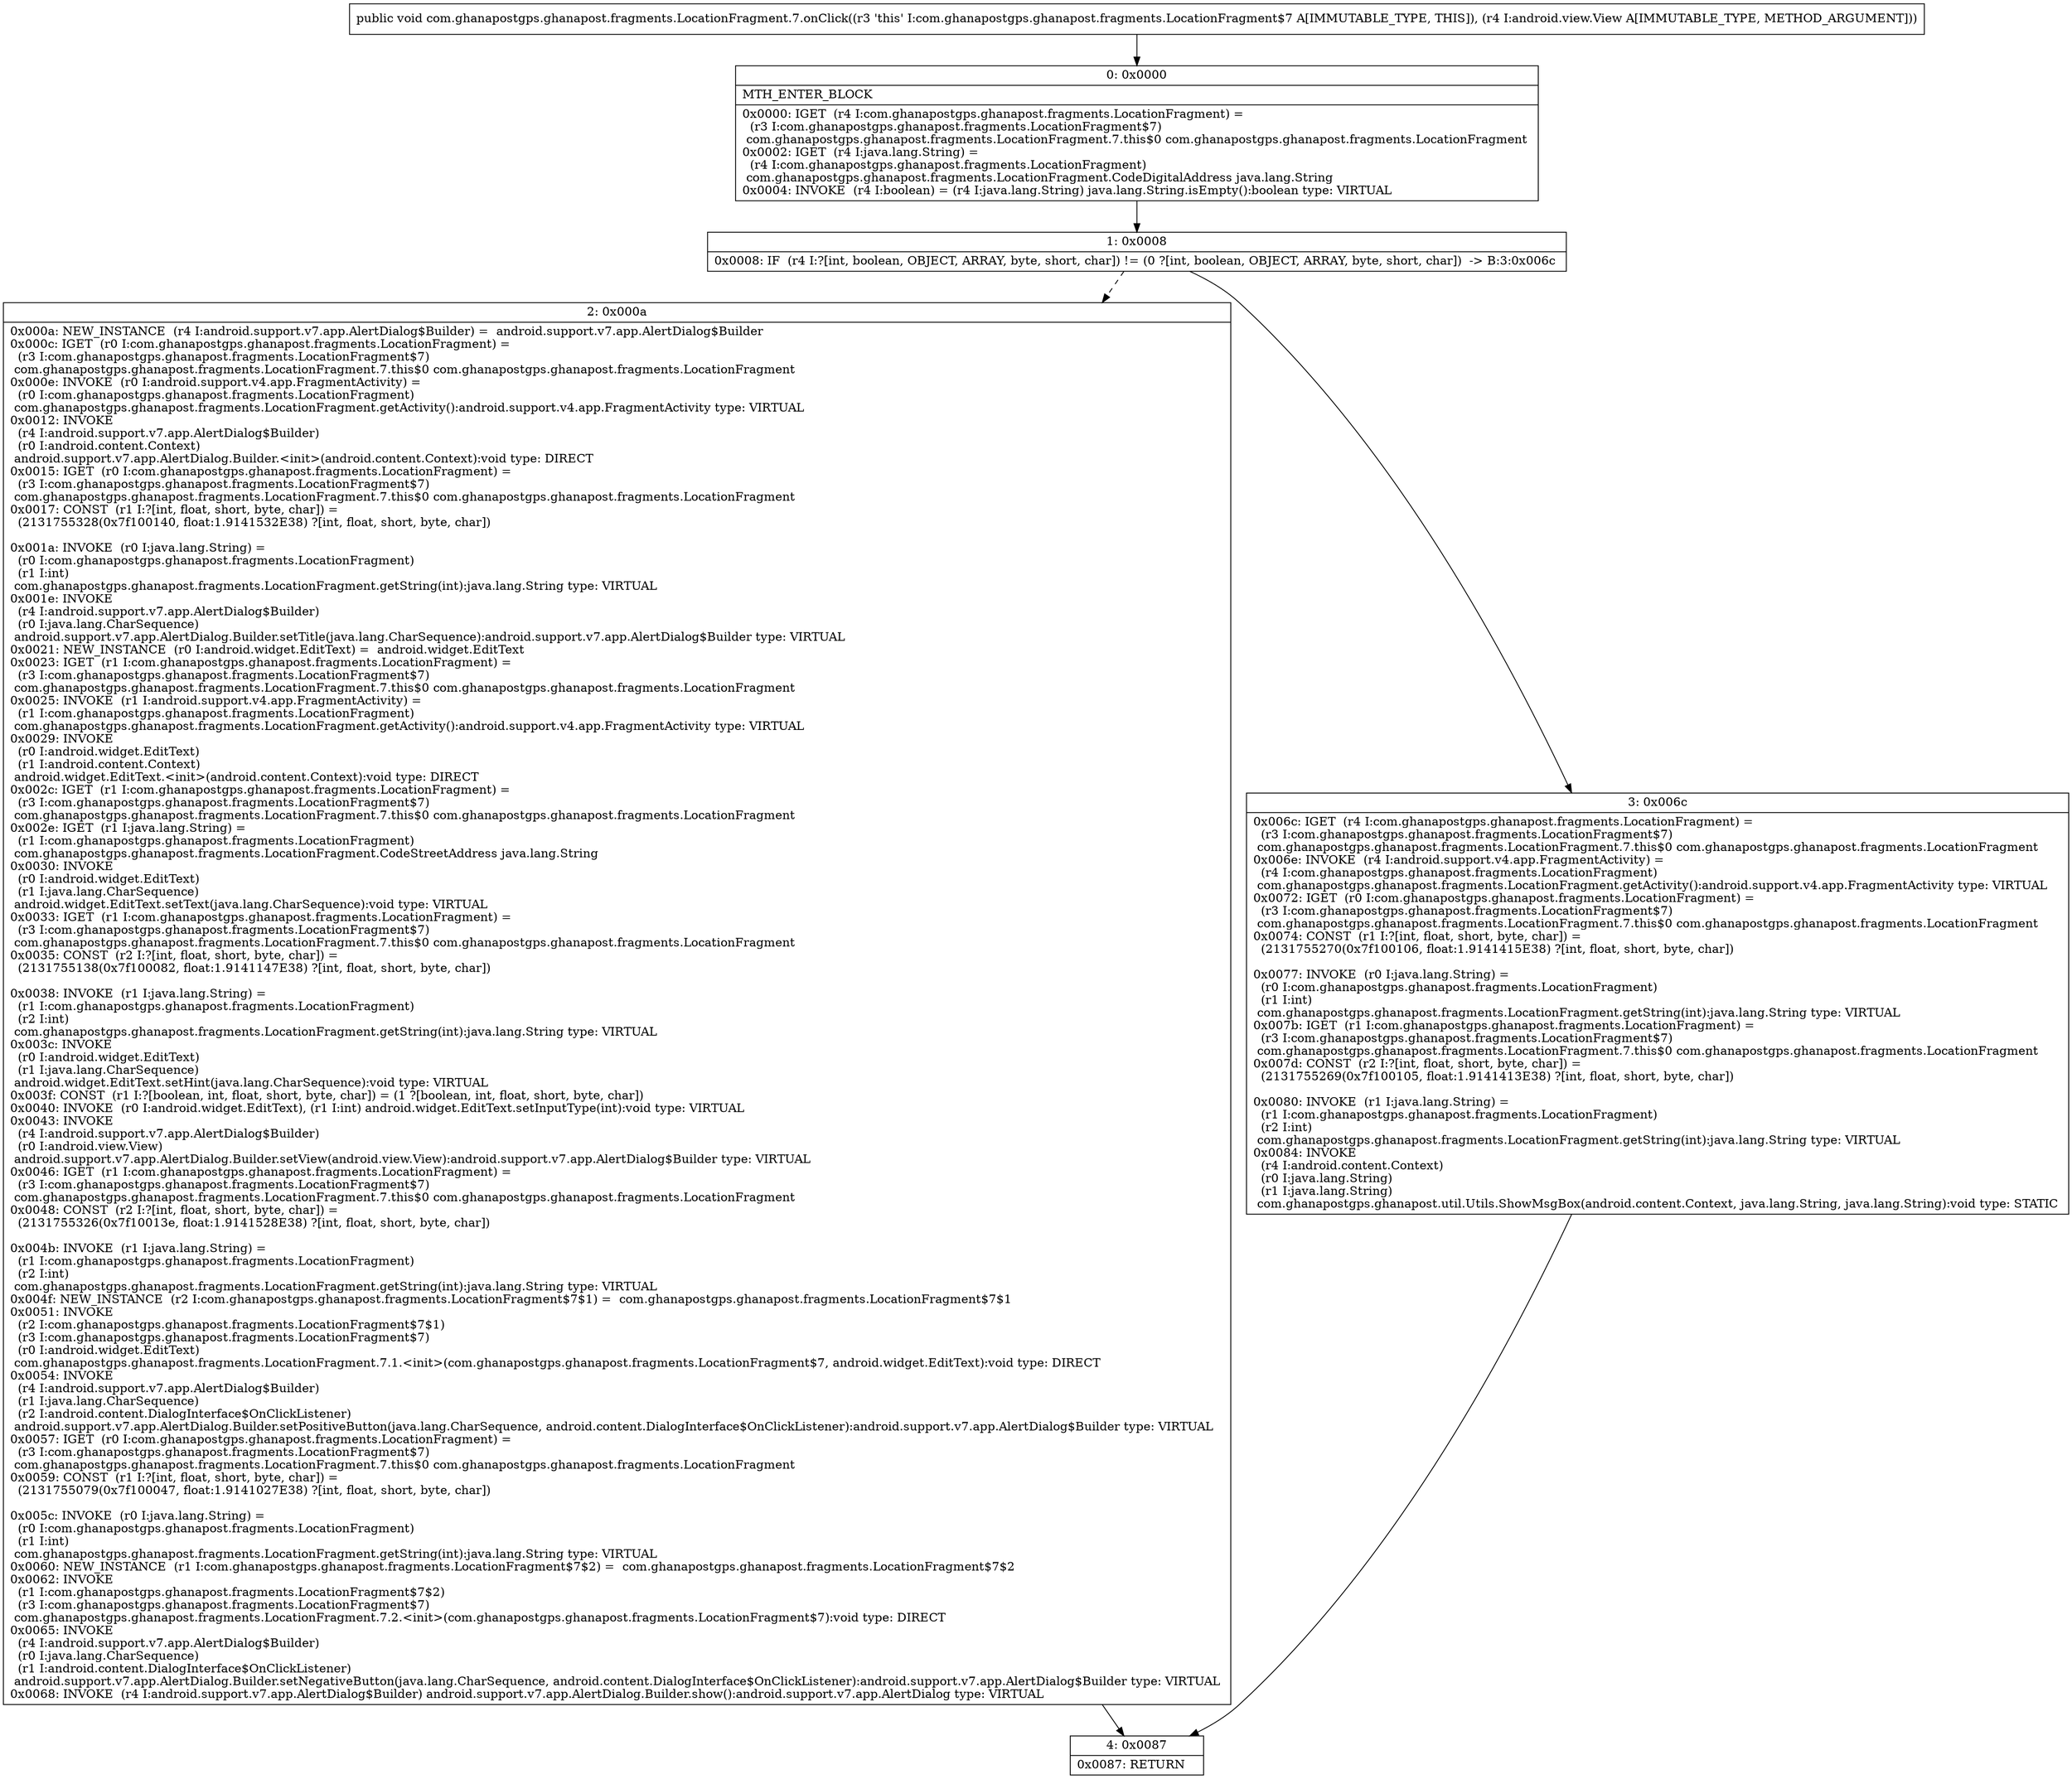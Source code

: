 digraph "CFG forcom.ghanapostgps.ghanapost.fragments.LocationFragment.7.onClick(Landroid\/view\/View;)V" {
Node_0 [shape=record,label="{0\:\ 0x0000|MTH_ENTER_BLOCK\l|0x0000: IGET  (r4 I:com.ghanapostgps.ghanapost.fragments.LocationFragment) = \l  (r3 I:com.ghanapostgps.ghanapost.fragments.LocationFragment$7)\l com.ghanapostgps.ghanapost.fragments.LocationFragment.7.this$0 com.ghanapostgps.ghanapost.fragments.LocationFragment \l0x0002: IGET  (r4 I:java.lang.String) = \l  (r4 I:com.ghanapostgps.ghanapost.fragments.LocationFragment)\l com.ghanapostgps.ghanapost.fragments.LocationFragment.CodeDigitalAddress java.lang.String \l0x0004: INVOKE  (r4 I:boolean) = (r4 I:java.lang.String) java.lang.String.isEmpty():boolean type: VIRTUAL \l}"];
Node_1 [shape=record,label="{1\:\ 0x0008|0x0008: IF  (r4 I:?[int, boolean, OBJECT, ARRAY, byte, short, char]) != (0 ?[int, boolean, OBJECT, ARRAY, byte, short, char])  \-\> B:3:0x006c \l}"];
Node_2 [shape=record,label="{2\:\ 0x000a|0x000a: NEW_INSTANCE  (r4 I:android.support.v7.app.AlertDialog$Builder) =  android.support.v7.app.AlertDialog$Builder \l0x000c: IGET  (r0 I:com.ghanapostgps.ghanapost.fragments.LocationFragment) = \l  (r3 I:com.ghanapostgps.ghanapost.fragments.LocationFragment$7)\l com.ghanapostgps.ghanapost.fragments.LocationFragment.7.this$0 com.ghanapostgps.ghanapost.fragments.LocationFragment \l0x000e: INVOKE  (r0 I:android.support.v4.app.FragmentActivity) = \l  (r0 I:com.ghanapostgps.ghanapost.fragments.LocationFragment)\l com.ghanapostgps.ghanapost.fragments.LocationFragment.getActivity():android.support.v4.app.FragmentActivity type: VIRTUAL \l0x0012: INVOKE  \l  (r4 I:android.support.v7.app.AlertDialog$Builder)\l  (r0 I:android.content.Context)\l android.support.v7.app.AlertDialog.Builder.\<init\>(android.content.Context):void type: DIRECT \l0x0015: IGET  (r0 I:com.ghanapostgps.ghanapost.fragments.LocationFragment) = \l  (r3 I:com.ghanapostgps.ghanapost.fragments.LocationFragment$7)\l com.ghanapostgps.ghanapost.fragments.LocationFragment.7.this$0 com.ghanapostgps.ghanapost.fragments.LocationFragment \l0x0017: CONST  (r1 I:?[int, float, short, byte, char]) = \l  (2131755328(0x7f100140, float:1.9141532E38) ?[int, float, short, byte, char])\l \l0x001a: INVOKE  (r0 I:java.lang.String) = \l  (r0 I:com.ghanapostgps.ghanapost.fragments.LocationFragment)\l  (r1 I:int)\l com.ghanapostgps.ghanapost.fragments.LocationFragment.getString(int):java.lang.String type: VIRTUAL \l0x001e: INVOKE  \l  (r4 I:android.support.v7.app.AlertDialog$Builder)\l  (r0 I:java.lang.CharSequence)\l android.support.v7.app.AlertDialog.Builder.setTitle(java.lang.CharSequence):android.support.v7.app.AlertDialog$Builder type: VIRTUAL \l0x0021: NEW_INSTANCE  (r0 I:android.widget.EditText) =  android.widget.EditText \l0x0023: IGET  (r1 I:com.ghanapostgps.ghanapost.fragments.LocationFragment) = \l  (r3 I:com.ghanapostgps.ghanapost.fragments.LocationFragment$7)\l com.ghanapostgps.ghanapost.fragments.LocationFragment.7.this$0 com.ghanapostgps.ghanapost.fragments.LocationFragment \l0x0025: INVOKE  (r1 I:android.support.v4.app.FragmentActivity) = \l  (r1 I:com.ghanapostgps.ghanapost.fragments.LocationFragment)\l com.ghanapostgps.ghanapost.fragments.LocationFragment.getActivity():android.support.v4.app.FragmentActivity type: VIRTUAL \l0x0029: INVOKE  \l  (r0 I:android.widget.EditText)\l  (r1 I:android.content.Context)\l android.widget.EditText.\<init\>(android.content.Context):void type: DIRECT \l0x002c: IGET  (r1 I:com.ghanapostgps.ghanapost.fragments.LocationFragment) = \l  (r3 I:com.ghanapostgps.ghanapost.fragments.LocationFragment$7)\l com.ghanapostgps.ghanapost.fragments.LocationFragment.7.this$0 com.ghanapostgps.ghanapost.fragments.LocationFragment \l0x002e: IGET  (r1 I:java.lang.String) = \l  (r1 I:com.ghanapostgps.ghanapost.fragments.LocationFragment)\l com.ghanapostgps.ghanapost.fragments.LocationFragment.CodeStreetAddress java.lang.String \l0x0030: INVOKE  \l  (r0 I:android.widget.EditText)\l  (r1 I:java.lang.CharSequence)\l android.widget.EditText.setText(java.lang.CharSequence):void type: VIRTUAL \l0x0033: IGET  (r1 I:com.ghanapostgps.ghanapost.fragments.LocationFragment) = \l  (r3 I:com.ghanapostgps.ghanapost.fragments.LocationFragment$7)\l com.ghanapostgps.ghanapost.fragments.LocationFragment.7.this$0 com.ghanapostgps.ghanapost.fragments.LocationFragment \l0x0035: CONST  (r2 I:?[int, float, short, byte, char]) = \l  (2131755138(0x7f100082, float:1.9141147E38) ?[int, float, short, byte, char])\l \l0x0038: INVOKE  (r1 I:java.lang.String) = \l  (r1 I:com.ghanapostgps.ghanapost.fragments.LocationFragment)\l  (r2 I:int)\l com.ghanapostgps.ghanapost.fragments.LocationFragment.getString(int):java.lang.String type: VIRTUAL \l0x003c: INVOKE  \l  (r0 I:android.widget.EditText)\l  (r1 I:java.lang.CharSequence)\l android.widget.EditText.setHint(java.lang.CharSequence):void type: VIRTUAL \l0x003f: CONST  (r1 I:?[boolean, int, float, short, byte, char]) = (1 ?[boolean, int, float, short, byte, char]) \l0x0040: INVOKE  (r0 I:android.widget.EditText), (r1 I:int) android.widget.EditText.setInputType(int):void type: VIRTUAL \l0x0043: INVOKE  \l  (r4 I:android.support.v7.app.AlertDialog$Builder)\l  (r0 I:android.view.View)\l android.support.v7.app.AlertDialog.Builder.setView(android.view.View):android.support.v7.app.AlertDialog$Builder type: VIRTUAL \l0x0046: IGET  (r1 I:com.ghanapostgps.ghanapost.fragments.LocationFragment) = \l  (r3 I:com.ghanapostgps.ghanapost.fragments.LocationFragment$7)\l com.ghanapostgps.ghanapost.fragments.LocationFragment.7.this$0 com.ghanapostgps.ghanapost.fragments.LocationFragment \l0x0048: CONST  (r2 I:?[int, float, short, byte, char]) = \l  (2131755326(0x7f10013e, float:1.9141528E38) ?[int, float, short, byte, char])\l \l0x004b: INVOKE  (r1 I:java.lang.String) = \l  (r1 I:com.ghanapostgps.ghanapost.fragments.LocationFragment)\l  (r2 I:int)\l com.ghanapostgps.ghanapost.fragments.LocationFragment.getString(int):java.lang.String type: VIRTUAL \l0x004f: NEW_INSTANCE  (r2 I:com.ghanapostgps.ghanapost.fragments.LocationFragment$7$1) =  com.ghanapostgps.ghanapost.fragments.LocationFragment$7$1 \l0x0051: INVOKE  \l  (r2 I:com.ghanapostgps.ghanapost.fragments.LocationFragment$7$1)\l  (r3 I:com.ghanapostgps.ghanapost.fragments.LocationFragment$7)\l  (r0 I:android.widget.EditText)\l com.ghanapostgps.ghanapost.fragments.LocationFragment.7.1.\<init\>(com.ghanapostgps.ghanapost.fragments.LocationFragment$7, android.widget.EditText):void type: DIRECT \l0x0054: INVOKE  \l  (r4 I:android.support.v7.app.AlertDialog$Builder)\l  (r1 I:java.lang.CharSequence)\l  (r2 I:android.content.DialogInterface$OnClickListener)\l android.support.v7.app.AlertDialog.Builder.setPositiveButton(java.lang.CharSequence, android.content.DialogInterface$OnClickListener):android.support.v7.app.AlertDialog$Builder type: VIRTUAL \l0x0057: IGET  (r0 I:com.ghanapostgps.ghanapost.fragments.LocationFragment) = \l  (r3 I:com.ghanapostgps.ghanapost.fragments.LocationFragment$7)\l com.ghanapostgps.ghanapost.fragments.LocationFragment.7.this$0 com.ghanapostgps.ghanapost.fragments.LocationFragment \l0x0059: CONST  (r1 I:?[int, float, short, byte, char]) = \l  (2131755079(0x7f100047, float:1.9141027E38) ?[int, float, short, byte, char])\l \l0x005c: INVOKE  (r0 I:java.lang.String) = \l  (r0 I:com.ghanapostgps.ghanapost.fragments.LocationFragment)\l  (r1 I:int)\l com.ghanapostgps.ghanapost.fragments.LocationFragment.getString(int):java.lang.String type: VIRTUAL \l0x0060: NEW_INSTANCE  (r1 I:com.ghanapostgps.ghanapost.fragments.LocationFragment$7$2) =  com.ghanapostgps.ghanapost.fragments.LocationFragment$7$2 \l0x0062: INVOKE  \l  (r1 I:com.ghanapostgps.ghanapost.fragments.LocationFragment$7$2)\l  (r3 I:com.ghanapostgps.ghanapost.fragments.LocationFragment$7)\l com.ghanapostgps.ghanapost.fragments.LocationFragment.7.2.\<init\>(com.ghanapostgps.ghanapost.fragments.LocationFragment$7):void type: DIRECT \l0x0065: INVOKE  \l  (r4 I:android.support.v7.app.AlertDialog$Builder)\l  (r0 I:java.lang.CharSequence)\l  (r1 I:android.content.DialogInterface$OnClickListener)\l android.support.v7.app.AlertDialog.Builder.setNegativeButton(java.lang.CharSequence, android.content.DialogInterface$OnClickListener):android.support.v7.app.AlertDialog$Builder type: VIRTUAL \l0x0068: INVOKE  (r4 I:android.support.v7.app.AlertDialog$Builder) android.support.v7.app.AlertDialog.Builder.show():android.support.v7.app.AlertDialog type: VIRTUAL \l}"];
Node_3 [shape=record,label="{3\:\ 0x006c|0x006c: IGET  (r4 I:com.ghanapostgps.ghanapost.fragments.LocationFragment) = \l  (r3 I:com.ghanapostgps.ghanapost.fragments.LocationFragment$7)\l com.ghanapostgps.ghanapost.fragments.LocationFragment.7.this$0 com.ghanapostgps.ghanapost.fragments.LocationFragment \l0x006e: INVOKE  (r4 I:android.support.v4.app.FragmentActivity) = \l  (r4 I:com.ghanapostgps.ghanapost.fragments.LocationFragment)\l com.ghanapostgps.ghanapost.fragments.LocationFragment.getActivity():android.support.v4.app.FragmentActivity type: VIRTUAL \l0x0072: IGET  (r0 I:com.ghanapostgps.ghanapost.fragments.LocationFragment) = \l  (r3 I:com.ghanapostgps.ghanapost.fragments.LocationFragment$7)\l com.ghanapostgps.ghanapost.fragments.LocationFragment.7.this$0 com.ghanapostgps.ghanapost.fragments.LocationFragment \l0x0074: CONST  (r1 I:?[int, float, short, byte, char]) = \l  (2131755270(0x7f100106, float:1.9141415E38) ?[int, float, short, byte, char])\l \l0x0077: INVOKE  (r0 I:java.lang.String) = \l  (r0 I:com.ghanapostgps.ghanapost.fragments.LocationFragment)\l  (r1 I:int)\l com.ghanapostgps.ghanapost.fragments.LocationFragment.getString(int):java.lang.String type: VIRTUAL \l0x007b: IGET  (r1 I:com.ghanapostgps.ghanapost.fragments.LocationFragment) = \l  (r3 I:com.ghanapostgps.ghanapost.fragments.LocationFragment$7)\l com.ghanapostgps.ghanapost.fragments.LocationFragment.7.this$0 com.ghanapostgps.ghanapost.fragments.LocationFragment \l0x007d: CONST  (r2 I:?[int, float, short, byte, char]) = \l  (2131755269(0x7f100105, float:1.9141413E38) ?[int, float, short, byte, char])\l \l0x0080: INVOKE  (r1 I:java.lang.String) = \l  (r1 I:com.ghanapostgps.ghanapost.fragments.LocationFragment)\l  (r2 I:int)\l com.ghanapostgps.ghanapost.fragments.LocationFragment.getString(int):java.lang.String type: VIRTUAL \l0x0084: INVOKE  \l  (r4 I:android.content.Context)\l  (r0 I:java.lang.String)\l  (r1 I:java.lang.String)\l com.ghanapostgps.ghanapost.util.Utils.ShowMsgBox(android.content.Context, java.lang.String, java.lang.String):void type: STATIC \l}"];
Node_4 [shape=record,label="{4\:\ 0x0087|0x0087: RETURN   \l}"];
MethodNode[shape=record,label="{public void com.ghanapostgps.ghanapost.fragments.LocationFragment.7.onClick((r3 'this' I:com.ghanapostgps.ghanapost.fragments.LocationFragment$7 A[IMMUTABLE_TYPE, THIS]), (r4 I:android.view.View A[IMMUTABLE_TYPE, METHOD_ARGUMENT])) }"];
MethodNode -> Node_0;
Node_0 -> Node_1;
Node_1 -> Node_2[style=dashed];
Node_1 -> Node_3;
Node_2 -> Node_4;
Node_3 -> Node_4;
}

